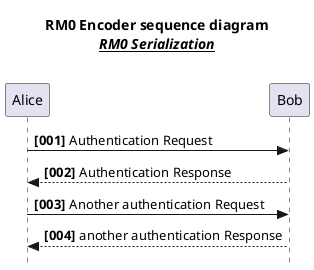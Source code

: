 @startuml
'https://plantuml.com/sequence-diagram

autonumber "<b>[000]"
skinparam style strictuml
skinparam sequence {
    responseMessageBelowArrow true
    sequenceMessageAlign center
    BoxBackgroundColor LightBlue
    GroupBodyBackgroundColor transparent
    actorStyle awesome
}

title **RM0 Encoder sequence diagram**\n<i>__RM0 Serialization__</i>\n
hide unlinked

actor User

Alice -> Bob: Authentication Request
Bob --> Alice: Authentication Response

Alice -> Bob: Another authentication Request
Alice <-- Bob: another authentication Response
@enduml